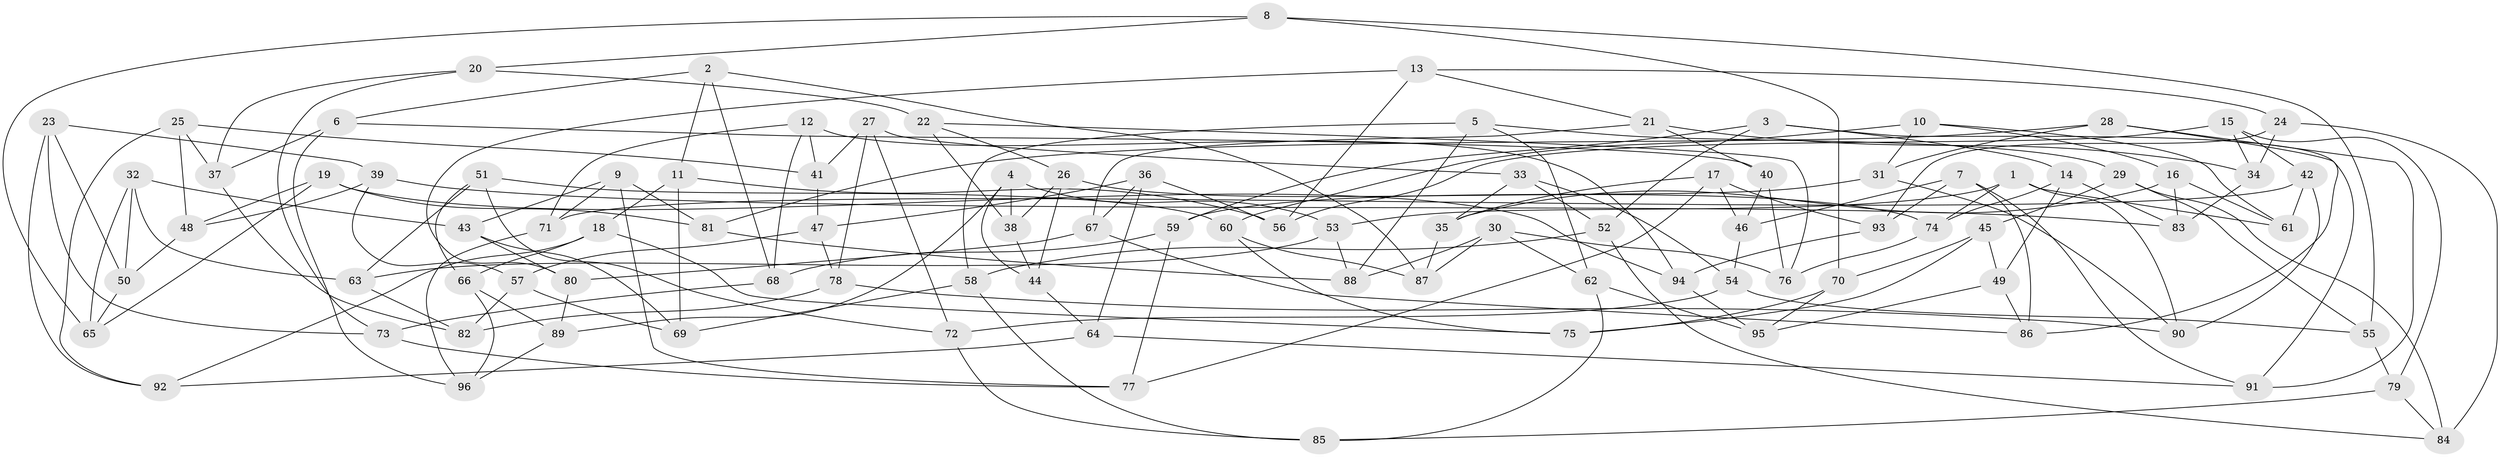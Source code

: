 // coarse degree distribution, {6: 0.5081967213114754, 5: 0.06557377049180328, 4: 0.36065573770491804, 3: 0.06557377049180328}
// Generated by graph-tools (version 1.1) at 2025/52/02/27/25 19:52:31]
// undirected, 96 vertices, 192 edges
graph export_dot {
graph [start="1"]
  node [color=gray90,style=filled];
  1;
  2;
  3;
  4;
  5;
  6;
  7;
  8;
  9;
  10;
  11;
  12;
  13;
  14;
  15;
  16;
  17;
  18;
  19;
  20;
  21;
  22;
  23;
  24;
  25;
  26;
  27;
  28;
  29;
  30;
  31;
  32;
  33;
  34;
  35;
  36;
  37;
  38;
  39;
  40;
  41;
  42;
  43;
  44;
  45;
  46;
  47;
  48;
  49;
  50;
  51;
  52;
  53;
  54;
  55;
  56;
  57;
  58;
  59;
  60;
  61;
  62;
  63;
  64;
  65;
  66;
  67;
  68;
  69;
  70;
  71;
  72;
  73;
  74;
  75;
  76;
  77;
  78;
  79;
  80;
  81;
  82;
  83;
  84;
  85;
  86;
  87;
  88;
  89;
  90;
  91;
  92;
  93;
  94;
  95;
  96;
  1 -- 74;
  1 -- 90;
  1 -- 53;
  1 -- 61;
  2 -- 68;
  2 -- 87;
  2 -- 6;
  2 -- 11;
  3 -- 59;
  3 -- 14;
  3 -- 52;
  3 -- 91;
  4 -- 38;
  4 -- 44;
  4 -- 53;
  4 -- 89;
  5 -- 62;
  5 -- 88;
  5 -- 58;
  5 -- 29;
  6 -- 96;
  6 -- 37;
  6 -- 40;
  7 -- 46;
  7 -- 93;
  7 -- 91;
  7 -- 86;
  8 -- 70;
  8 -- 55;
  8 -- 65;
  8 -- 20;
  9 -- 43;
  9 -- 77;
  9 -- 71;
  9 -- 81;
  10 -- 31;
  10 -- 16;
  10 -- 61;
  10 -- 60;
  11 -- 18;
  11 -- 56;
  11 -- 69;
  12 -- 94;
  12 -- 71;
  12 -- 41;
  12 -- 68;
  13 -- 56;
  13 -- 80;
  13 -- 24;
  13 -- 21;
  14 -- 83;
  14 -- 49;
  14 -- 74;
  15 -- 42;
  15 -- 34;
  15 -- 56;
  15 -- 79;
  16 -- 35;
  16 -- 61;
  16 -- 83;
  17 -- 77;
  17 -- 35;
  17 -- 46;
  17 -- 93;
  18 -- 66;
  18 -- 75;
  18 -- 92;
  19 -- 48;
  19 -- 81;
  19 -- 94;
  19 -- 65;
  20 -- 37;
  20 -- 73;
  20 -- 22;
  21 -- 67;
  21 -- 34;
  21 -- 40;
  22 -- 38;
  22 -- 26;
  22 -- 76;
  23 -- 50;
  23 -- 73;
  23 -- 92;
  23 -- 39;
  24 -- 34;
  24 -- 93;
  24 -- 84;
  25 -- 92;
  25 -- 37;
  25 -- 41;
  25 -- 48;
  26 -- 44;
  26 -- 74;
  26 -- 38;
  27 -- 41;
  27 -- 72;
  27 -- 78;
  27 -- 33;
  28 -- 91;
  28 -- 86;
  28 -- 31;
  28 -- 81;
  29 -- 55;
  29 -- 84;
  29 -- 45;
  30 -- 62;
  30 -- 87;
  30 -- 88;
  30 -- 76;
  31 -- 59;
  31 -- 90;
  32 -- 43;
  32 -- 63;
  32 -- 65;
  32 -- 50;
  33 -- 35;
  33 -- 52;
  33 -- 54;
  34 -- 83;
  35 -- 87;
  36 -- 67;
  36 -- 47;
  36 -- 64;
  36 -- 56;
  37 -- 82;
  38 -- 44;
  39 -- 48;
  39 -- 57;
  39 -- 83;
  40 -- 46;
  40 -- 76;
  41 -- 47;
  42 -- 61;
  42 -- 71;
  42 -- 90;
  43 -- 69;
  43 -- 80;
  44 -- 64;
  45 -- 49;
  45 -- 70;
  45 -- 75;
  46 -- 54;
  47 -- 57;
  47 -- 78;
  48 -- 50;
  49 -- 86;
  49 -- 95;
  50 -- 65;
  51 -- 60;
  51 -- 63;
  51 -- 72;
  51 -- 66;
  52 -- 58;
  52 -- 84;
  53 -- 88;
  53 -- 63;
  54 -- 55;
  54 -- 72;
  55 -- 79;
  57 -- 69;
  57 -- 82;
  58 -- 69;
  58 -- 85;
  59 -- 68;
  59 -- 77;
  60 -- 87;
  60 -- 75;
  62 -- 95;
  62 -- 85;
  63 -- 82;
  64 -- 91;
  64 -- 92;
  66 -- 96;
  66 -- 89;
  67 -- 80;
  67 -- 86;
  68 -- 73;
  70 -- 75;
  70 -- 95;
  71 -- 96;
  72 -- 85;
  73 -- 77;
  74 -- 76;
  78 -- 90;
  78 -- 82;
  79 -- 85;
  79 -- 84;
  80 -- 89;
  81 -- 88;
  89 -- 96;
  93 -- 94;
  94 -- 95;
}
